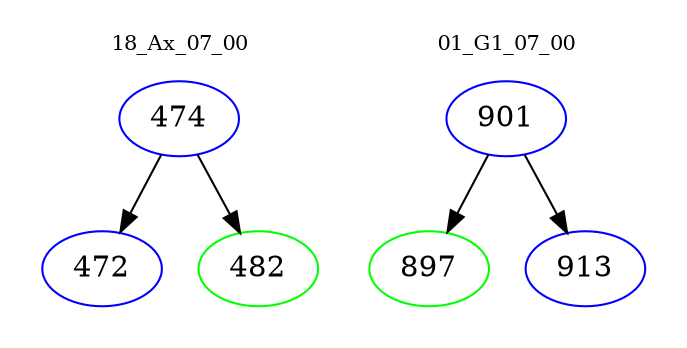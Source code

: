 digraph{
subgraph cluster_0 {
color = white
label = "18_Ax_07_00";
fontsize=10;
T0_474 [label="474", color="blue"]
T0_474 -> T0_472 [color="black"]
T0_472 [label="472", color="blue"]
T0_474 -> T0_482 [color="black"]
T0_482 [label="482", color="green"]
}
subgraph cluster_1 {
color = white
label = "01_G1_07_00";
fontsize=10;
T1_901 [label="901", color="blue"]
T1_901 -> T1_897 [color="black"]
T1_897 [label="897", color="green"]
T1_901 -> T1_913 [color="black"]
T1_913 [label="913", color="blue"]
}
}
